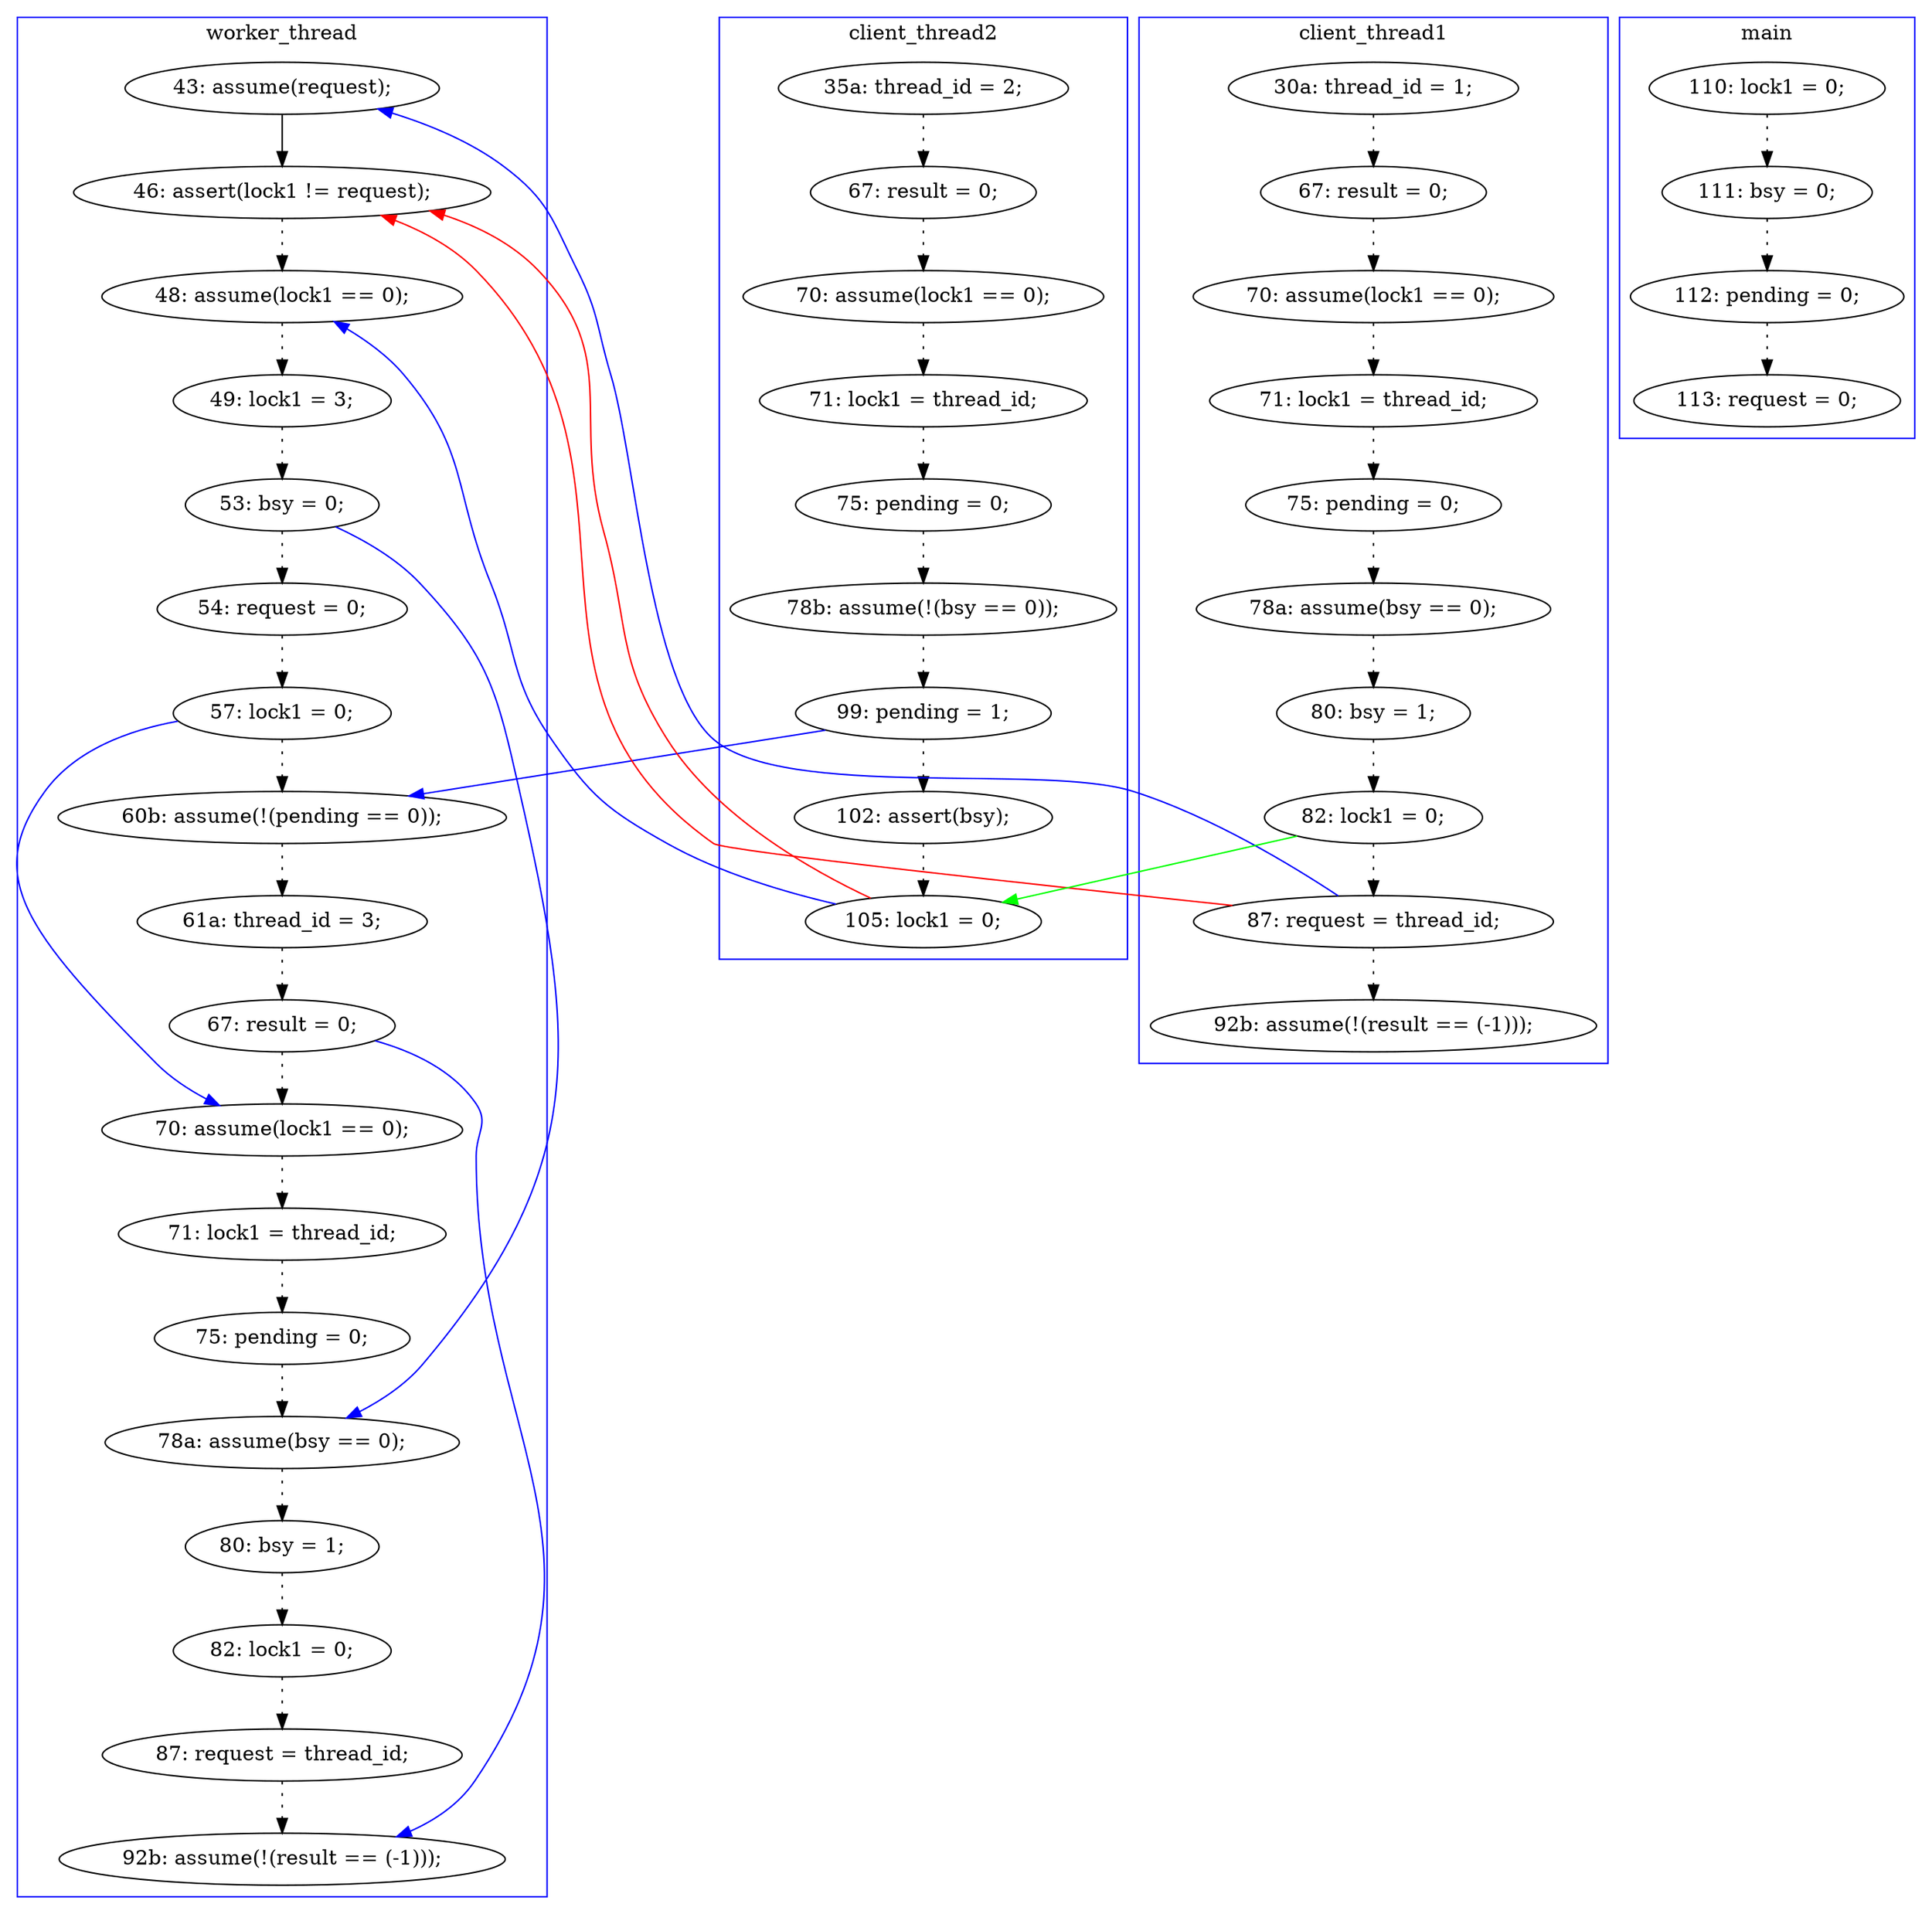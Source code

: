 digraph ProofObject {
	37 -> 38 [style = dotted, color = black]
	46 -> 47 [style = dotted, color = black]
	38 -> 40 [style = dotted, color = black]
	29 -> 42 [color = Red, constraint = false]
	43 -> 44 [style = dotted, color = black]
	66 -> 68 [style = dotted, color = black]
	61 -> 63 [style = dotted, color = black]
	25 -> 32 [style = dotted, color = black]
	12 -> 13 [style = dotted, color = black]
	27 -> 41 [color = Green, constraint = false]
	45 -> 61 [color = Blue, constraint = false]
	26 -> 27 [style = dotted, color = black]
	32 -> 33 [style = dotted, color = black]
	2 -> 3 [style = dotted, color = black]
	45 -> 46 [style = dotted, color = black]
	53 -> 68 [color = Blue, constraint = false]
	23 -> 26 [style = dotted, color = black]
	64 -> 66 [style = dotted, color = black]
	14 -> 19 [style = dotted, color = black]
	56 -> 61 [style = dotted, color = black]
	41 -> 43 [color = Blue, constraint = false]
	53 -> 54 [style = dotted, color = black]
	13 -> 14 [style = dotted, color = black]
	27 -> 29 [style = dotted, color = black]
	34 -> 42 [color = Black]
	33 -> 35 [style = dotted, color = black]
	38 -> 49 [color = Blue, constraint = false]
	29 -> 34 [color = Blue, constraint = false]
	54 -> 55 [style = dotted, color = black]
	44 -> 45 [style = dotted, color = black]
	47 -> 49 [style = dotted, color = black]
	55 -> 56 [style = dotted, color = black]
	19 -> 23 [style = dotted, color = black]
	40 -> 41 [style = dotted, color = black]
	63 -> 64 [style = dotted, color = black]
	49 -> 50 [style = dotted, color = black]
	42 -> 43 [style = dotted, color = black]
	47 -> 54 [color = Blue, constraint = false]
	16 -> 25 [style = dotted, color = black]
	50 -> 53 [style = dotted, color = black]
	35 -> 37 [style = dotted, color = black]
	41 -> 42 [color = Red, constraint = false]
	4 -> 5 [style = dotted, color = black]
	9 -> 12 [style = dotted, color = black]
	3 -> 4 [style = dotted, color = black]
	29 -> 31 [style = dotted, color = black]
	subgraph cluster0 {
		label = main
		color = blue
		3  [label = "111: bsy = 0;"]
		5  [label = "113: request = 0;"]
		2  [label = "110: lock1 = 0;"]
		4  [label = "112: pending = 0;"]
	}
	subgraph cluster1 {
		label = client_thread1
		color = blue
		29  [label = "87: request = thread_id;"]
		26  [label = "80: bsy = 1;"]
		27  [label = "82: lock1 = 0;"]
		13  [label = "70: assume(lock1 == 0);"]
		14  [label = "71: lock1 = thread_id;"]
		12  [label = "67: result = 0;"]
		23  [label = "78a: assume(bsy == 0);"]
		31  [label = "92b: assume(!(result == (-1)));"]
		19  [label = "75: pending = 0;"]
		9  [label = "30a: thread_id = 1;"]
	}
	subgraph cluster3 {
		label = worker_thread
		color = blue
		54  [label = "70: assume(lock1 == 0);"]
		64  [label = "82: lock1 = 0;"]
		56  [label = "75: pending = 0;"]
		46  [label = "54: request = 0;"]
		66  [label = "87: request = thread_id;"]
		44  [label = "49: lock1 = 3;"]
		68  [label = "92b: assume(!(result == (-1)));"]
		50  [label = "61a: thread_id = 3;"]
		63  [label = "80: bsy = 1;"]
		47  [label = "57: lock1 = 0;"]
		34  [label = "43: assume(request);"]
		49  [label = "60b: assume(!(pending == 0));"]
		61  [label = "78a: assume(bsy == 0);"]
		55  [label = "71: lock1 = thread_id;"]
		43  [label = "48: assume(lock1 == 0);"]
		42  [label = "46: assert(lock1 != request);"]
		45  [label = "53: bsy = 0;"]
		53  [label = "67: result = 0;"]
	}
	subgraph cluster2 {
		label = client_thread2
		color = blue
		25  [label = "67: result = 0;"]
		33  [label = "71: lock1 = thread_id;"]
		38  [label = "99: pending = 1;"]
		32  [label = "70: assume(lock1 == 0);"]
		16  [label = "35a: thread_id = 2;"]
		37  [label = "78b: assume(!(bsy == 0));"]
		41  [label = "105: lock1 = 0;"]
		40  [label = "102: assert(bsy);"]
		35  [label = "75: pending = 0;"]
	}
}